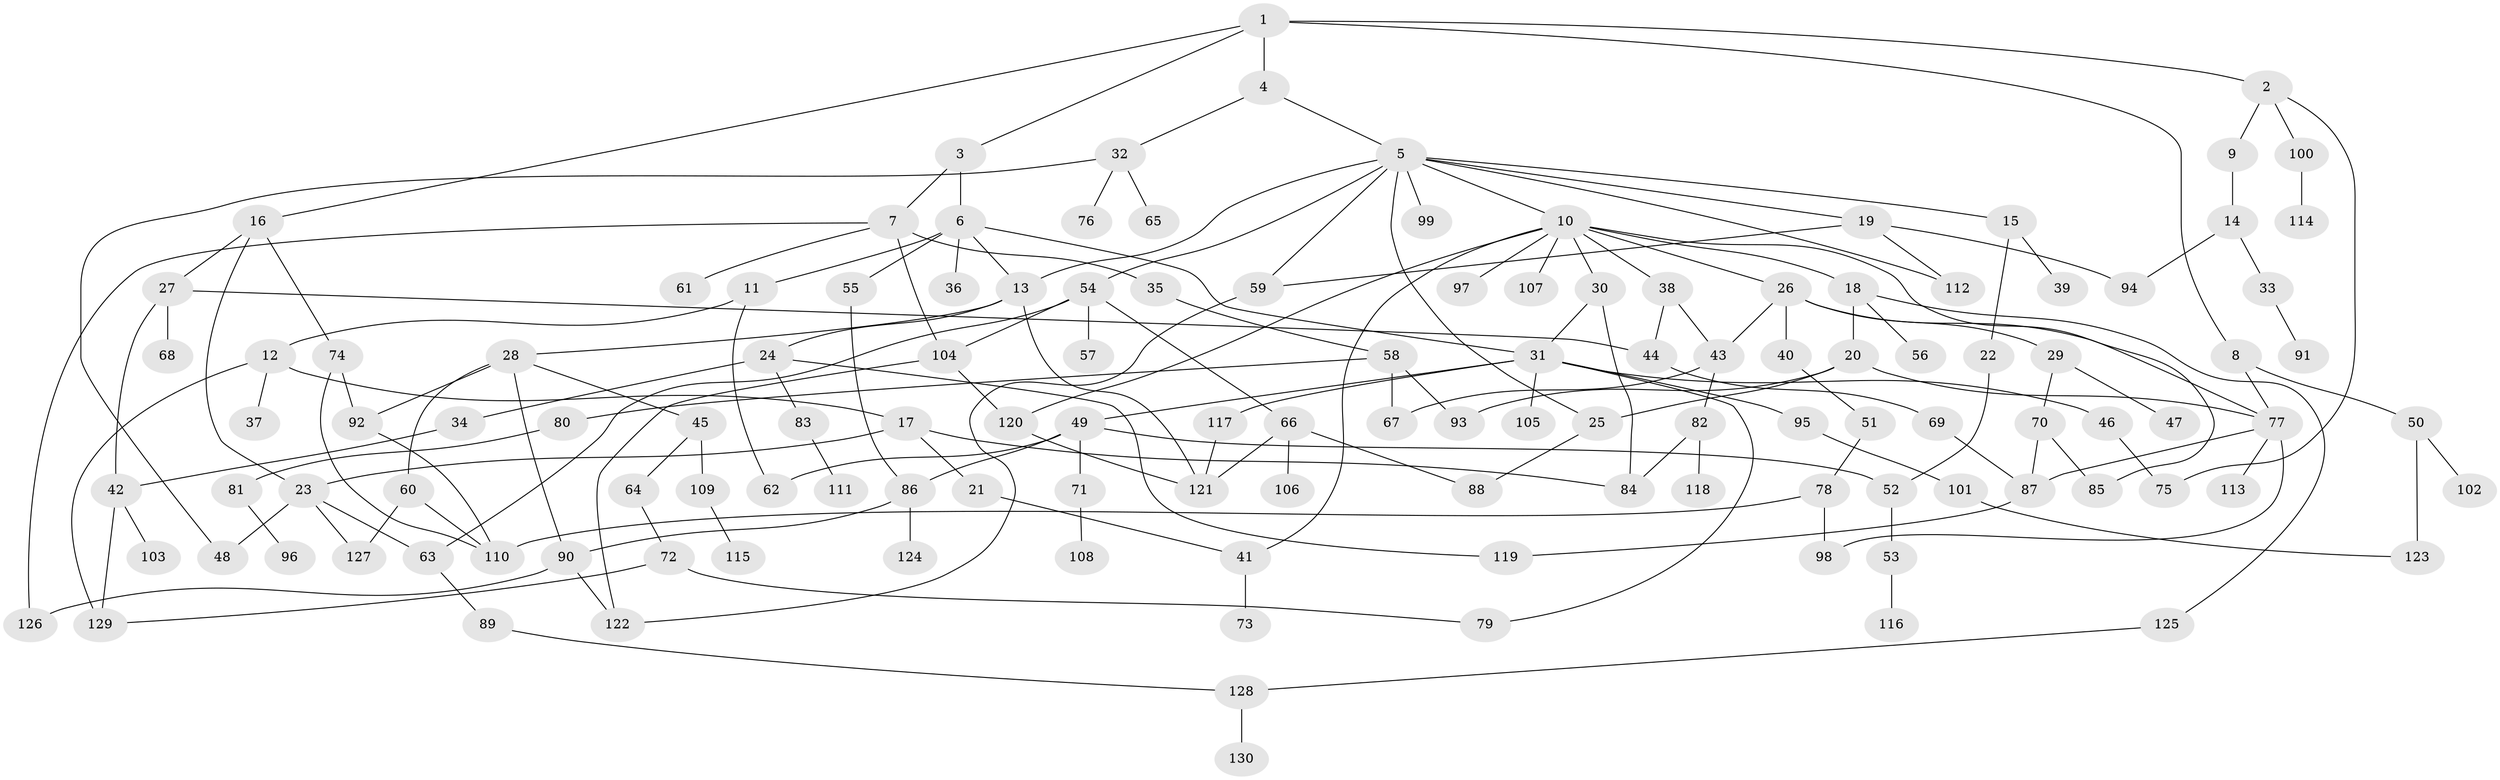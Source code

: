// Generated by graph-tools (version 1.1) at 2025/49/03/09/25 03:49:26]
// undirected, 130 vertices, 177 edges
graph export_dot {
graph [start="1"]
  node [color=gray90,style=filled];
  1;
  2;
  3;
  4;
  5;
  6;
  7;
  8;
  9;
  10;
  11;
  12;
  13;
  14;
  15;
  16;
  17;
  18;
  19;
  20;
  21;
  22;
  23;
  24;
  25;
  26;
  27;
  28;
  29;
  30;
  31;
  32;
  33;
  34;
  35;
  36;
  37;
  38;
  39;
  40;
  41;
  42;
  43;
  44;
  45;
  46;
  47;
  48;
  49;
  50;
  51;
  52;
  53;
  54;
  55;
  56;
  57;
  58;
  59;
  60;
  61;
  62;
  63;
  64;
  65;
  66;
  67;
  68;
  69;
  70;
  71;
  72;
  73;
  74;
  75;
  76;
  77;
  78;
  79;
  80;
  81;
  82;
  83;
  84;
  85;
  86;
  87;
  88;
  89;
  90;
  91;
  92;
  93;
  94;
  95;
  96;
  97;
  98;
  99;
  100;
  101;
  102;
  103;
  104;
  105;
  106;
  107;
  108;
  109;
  110;
  111;
  112;
  113;
  114;
  115;
  116;
  117;
  118;
  119;
  120;
  121;
  122;
  123;
  124;
  125;
  126;
  127;
  128;
  129;
  130;
  1 -- 2;
  1 -- 3;
  1 -- 4;
  1 -- 8;
  1 -- 16;
  2 -- 9;
  2 -- 75;
  2 -- 100;
  3 -- 6;
  3 -- 7;
  4 -- 5;
  4 -- 32;
  5 -- 10;
  5 -- 13;
  5 -- 15;
  5 -- 19;
  5 -- 25;
  5 -- 54;
  5 -- 99;
  5 -- 112;
  5 -- 59;
  6 -- 11;
  6 -- 36;
  6 -- 55;
  6 -- 13;
  6 -- 31;
  7 -- 35;
  7 -- 61;
  7 -- 126;
  7 -- 104;
  8 -- 50;
  8 -- 77;
  9 -- 14;
  10 -- 18;
  10 -- 26;
  10 -- 30;
  10 -- 38;
  10 -- 97;
  10 -- 107;
  10 -- 120;
  10 -- 85;
  10 -- 41;
  11 -- 12;
  11 -- 62;
  12 -- 17;
  12 -- 37;
  12 -- 129;
  13 -- 24;
  13 -- 28;
  13 -- 121;
  14 -- 33;
  14 -- 94;
  15 -- 22;
  15 -- 39;
  16 -- 23;
  16 -- 27;
  16 -- 74;
  17 -- 21;
  17 -- 84;
  17 -- 23;
  18 -- 20;
  18 -- 56;
  18 -- 125;
  19 -- 59;
  19 -- 94;
  19 -- 112;
  20 -- 77;
  20 -- 93;
  20 -- 25;
  21 -- 41;
  22 -- 52;
  23 -- 127;
  23 -- 63;
  23 -- 48;
  24 -- 34;
  24 -- 83;
  24 -- 119;
  25 -- 88;
  26 -- 29;
  26 -- 40;
  26 -- 43;
  26 -- 77;
  27 -- 42;
  27 -- 68;
  27 -- 44;
  28 -- 45;
  28 -- 60;
  28 -- 90;
  28 -- 92;
  29 -- 47;
  29 -- 70;
  30 -- 31;
  30 -- 84;
  31 -- 46;
  31 -- 49;
  31 -- 95;
  31 -- 105;
  31 -- 117;
  31 -- 79;
  32 -- 48;
  32 -- 65;
  32 -- 76;
  33 -- 91;
  34 -- 42;
  35 -- 58;
  38 -- 43;
  38 -- 44;
  40 -- 51;
  41 -- 73;
  42 -- 103;
  42 -- 129;
  43 -- 67;
  43 -- 82;
  44 -- 69;
  45 -- 64;
  45 -- 109;
  46 -- 75;
  49 -- 52;
  49 -- 62;
  49 -- 71;
  49 -- 86;
  50 -- 102;
  50 -- 123;
  51 -- 78;
  52 -- 53;
  53 -- 116;
  54 -- 57;
  54 -- 63;
  54 -- 66;
  54 -- 104;
  55 -- 86;
  58 -- 80;
  58 -- 93;
  58 -- 67;
  59 -- 122;
  60 -- 127;
  60 -- 110;
  63 -- 89;
  64 -- 72;
  66 -- 88;
  66 -- 106;
  66 -- 121;
  69 -- 87;
  70 -- 85;
  70 -- 87;
  71 -- 108;
  72 -- 79;
  72 -- 129;
  74 -- 110;
  74 -- 92;
  77 -- 98;
  77 -- 113;
  77 -- 87;
  78 -- 98;
  78 -- 110;
  80 -- 81;
  81 -- 96;
  82 -- 118;
  82 -- 84;
  83 -- 111;
  86 -- 124;
  86 -- 90;
  87 -- 119;
  89 -- 128;
  90 -- 122;
  90 -- 126;
  92 -- 110;
  95 -- 101;
  100 -- 114;
  101 -- 123;
  104 -- 122;
  104 -- 120;
  109 -- 115;
  117 -- 121;
  120 -- 121;
  125 -- 128;
  128 -- 130;
}
